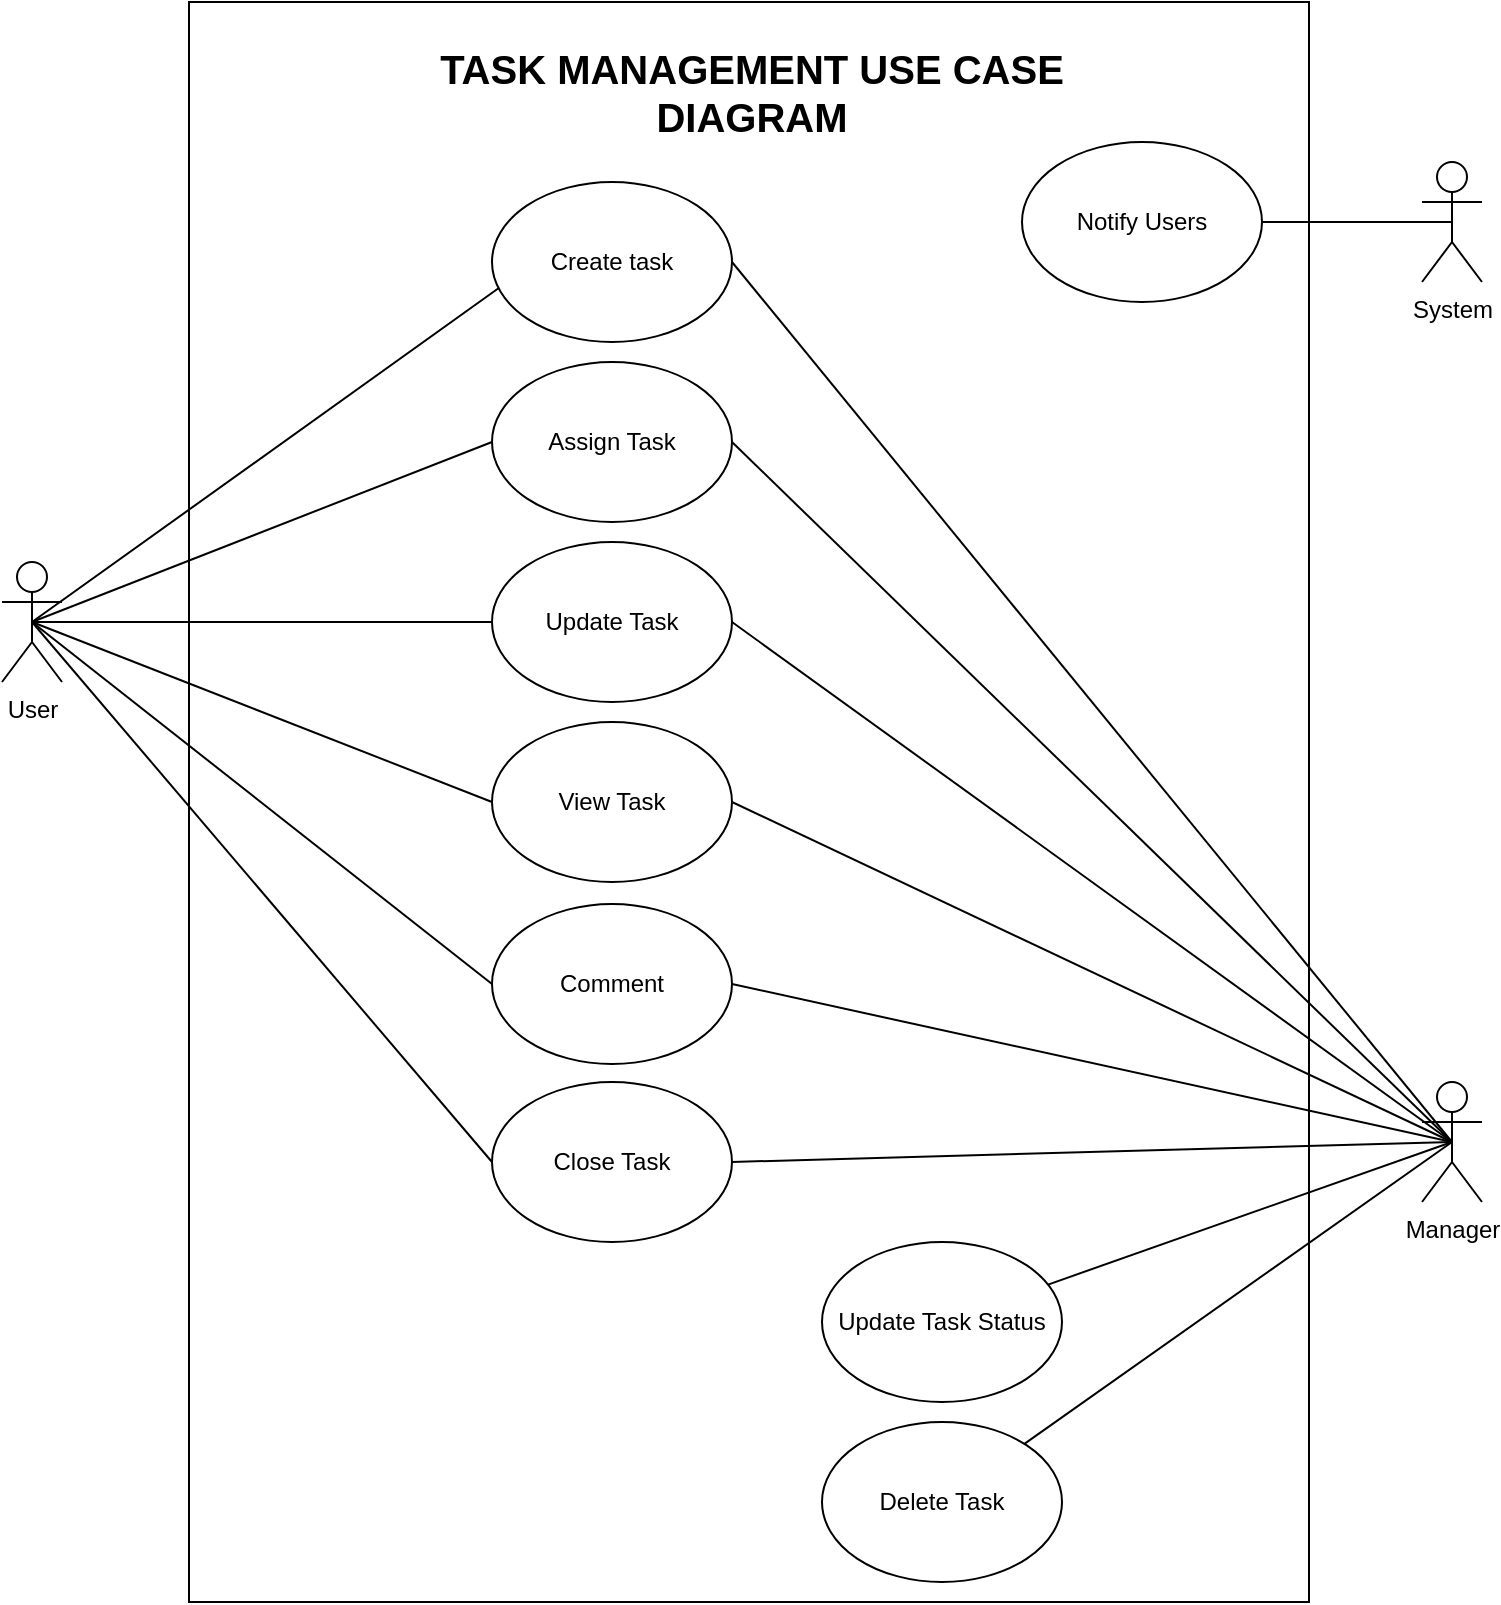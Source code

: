 <mxfile version="24.4.8" type="device">
  <diagram name="Page-1" id="lVDr4kfoH9zzfliGT05G">
    <mxGraphModel dx="989" dy="606" grid="1" gridSize="10" guides="1" tooltips="1" connect="1" arrows="1" fold="1" page="1" pageScale="1" pageWidth="827" pageHeight="1169" math="0" shadow="0">
      <root>
        <mxCell id="0" />
        <mxCell id="1" parent="0" />
        <mxCell id="-mZvuhGZkcsRAi4728JE-2" value="" style="rounded=0;whiteSpace=wrap;html=1;" parent="1" vertex="1">
          <mxGeometry x="133.5" y="60" width="560" height="800" as="geometry" />
        </mxCell>
        <mxCell id="-mZvuhGZkcsRAi4728JE-4" value="User" style="shape=umlActor;verticalLabelPosition=bottom;verticalAlign=top;html=1;outlineConnect=0;" parent="1" vertex="1">
          <mxGeometry x="40" y="340" width="30" height="60" as="geometry" />
        </mxCell>
        <mxCell id="-mZvuhGZkcsRAi4728JE-6" value="Manager" style="shape=umlActor;verticalLabelPosition=bottom;verticalAlign=top;html=1;outlineConnect=0;" parent="1" vertex="1">
          <mxGeometry x="750" y="600" width="30" height="60" as="geometry" />
        </mxCell>
        <mxCell id="-mZvuhGZkcsRAi4728JE-9" value="Update Task Status" style="ellipse;whiteSpace=wrap;html=1;" parent="1" vertex="1">
          <mxGeometry x="450" y="680" width="120" height="80" as="geometry" />
        </mxCell>
        <mxCell id="-mZvuhGZkcsRAi4728JE-10" value="" style="endArrow=none;html=1;rounded=0;entryX=0.5;entryY=0.5;entryDx=0;entryDy=0;entryPerimeter=0;" parent="1" source="-mZvuhGZkcsRAi4728JE-9" target="-mZvuhGZkcsRAi4728JE-6" edge="1">
          <mxGeometry width="50" height="50" relative="1" as="geometry">
            <mxPoint x="410" y="490" as="sourcePoint" />
            <mxPoint x="460" y="440" as="targetPoint" />
          </mxGeometry>
        </mxCell>
        <mxCell id="-mZvuhGZkcsRAi4728JE-43" value="&lt;font style=&quot;font-size: 20px;&quot;&gt;&lt;b&gt;TASK MANAGEMENT USE CASE DIAGRAM&lt;/b&gt;&lt;/font&gt;" style="text;html=1;strokeColor=none;fillColor=none;align=center;verticalAlign=middle;whiteSpace=wrap;rounded=0;" parent="1" vertex="1">
          <mxGeometry x="240" y="90" width="350" height="30" as="geometry" />
        </mxCell>
        <mxCell id="-mZvuhGZkcsRAi4728JE-46" value="" style="endArrow=none;html=1;rounded=0;entryX=0.04;entryY=0.65;entryDx=0;entryDy=0;entryPerimeter=0;exitX=0.5;exitY=0.5;exitDx=0;exitDy=0;exitPerimeter=0;" parent="1" target="-mZvuhGZkcsRAi4728JE-47" edge="1" source="-mZvuhGZkcsRAi4728JE-4">
          <mxGeometry width="50" height="50" relative="1" as="geometry">
            <mxPoint x="104" y="470" as="sourcePoint" />
            <mxPoint x="305" y="594" as="targetPoint" />
          </mxGeometry>
        </mxCell>
        <mxCell id="-mZvuhGZkcsRAi4728JE-47" value="Create task" style="ellipse;whiteSpace=wrap;html=1;" parent="1" vertex="1">
          <mxGeometry x="285" y="150" width="120" height="80" as="geometry" />
        </mxCell>
        <mxCell id="-mZvuhGZkcsRAi4728JE-48" value="" style="endArrow=none;html=1;rounded=0;entryX=0;entryY=0.5;entryDx=0;entryDy=0;exitX=0.5;exitY=0.5;exitDx=0;exitDy=0;exitPerimeter=0;" parent="1" source="-mZvuhGZkcsRAi4728JE-4" target="-mZvuhGZkcsRAi4728JE-49" edge="1">
          <mxGeometry width="50" height="50" relative="1" as="geometry">
            <mxPoint x="100" y="499.581" as="sourcePoint" />
            <mxPoint x="301" y="730" as="targetPoint" />
          </mxGeometry>
        </mxCell>
        <mxCell id="-mZvuhGZkcsRAi4728JE-49" value="Assign Task" style="ellipse;whiteSpace=wrap;html=1;" parent="1" vertex="1">
          <mxGeometry x="285" y="240" width="120" height="80" as="geometry" />
        </mxCell>
        <mxCell id="-mZvuhGZkcsRAi4728JE-50" value="" style="endArrow=none;html=1;rounded=0;entryX=0;entryY=0.5;entryDx=0;entryDy=0;exitX=0.5;exitY=0.5;exitDx=0;exitDy=0;exitPerimeter=0;" parent="1" source="-mZvuhGZkcsRAi4728JE-4" target="-mZvuhGZkcsRAi4728JE-51" edge="1">
          <mxGeometry width="50" height="50" relative="1" as="geometry">
            <mxPoint x="100" y="600" as="sourcePoint" />
            <mxPoint x="301" y="849" as="targetPoint" />
          </mxGeometry>
        </mxCell>
        <mxCell id="-mZvuhGZkcsRAi4728JE-51" value="Update Task" style="ellipse;whiteSpace=wrap;html=1;" parent="1" vertex="1">
          <mxGeometry x="285" y="330" width="120" height="80" as="geometry" />
        </mxCell>
        <mxCell id="-mZvuhGZkcsRAi4728JE-52" value="Delete Task" style="ellipse;whiteSpace=wrap;html=1;" parent="1" vertex="1">
          <mxGeometry x="450" y="770" width="120" height="80" as="geometry" />
        </mxCell>
        <mxCell id="-mZvuhGZkcsRAi4728JE-53" value="" style="endArrow=none;html=1;rounded=0;entryX=0.5;entryY=0.5;entryDx=0;entryDy=0;entryPerimeter=0;" parent="1" source="-mZvuhGZkcsRAi4728JE-52" target="-mZvuhGZkcsRAi4728JE-6" edge="1">
          <mxGeometry width="50" height="50" relative="1" as="geometry">
            <mxPoint x="420" y="626" as="sourcePoint" />
            <mxPoint x="765" y="617" as="targetPoint" />
          </mxGeometry>
        </mxCell>
        <mxCell id="3_s80eqDKr4KW6ACQISb-1" value="" style="endArrow=none;html=1;rounded=0;entryX=0;entryY=0.5;entryDx=0;entryDy=0;exitX=0.5;exitY=0.5;exitDx=0;exitDy=0;exitPerimeter=0;" parent="1" source="-mZvuhGZkcsRAi4728JE-4" target="3_s80eqDKr4KW6ACQISb-2" edge="1">
          <mxGeometry width="50" height="50" relative="1" as="geometry">
            <mxPoint x="100" y="610" as="sourcePoint" />
            <mxPoint x="301" y="969" as="targetPoint" />
          </mxGeometry>
        </mxCell>
        <mxCell id="3_s80eqDKr4KW6ACQISb-2" value="View Task" style="ellipse;whiteSpace=wrap;html=1;" parent="1" vertex="1">
          <mxGeometry x="285" y="420" width="120" height="80" as="geometry" />
        </mxCell>
        <mxCell id="JuTbYIXC1nFY9_GD6dFt-1" value="" style="endArrow=none;html=1;rounded=0;entryX=0;entryY=0.5;entryDx=0;entryDy=0;exitX=0.5;exitY=0.5;exitDx=0;exitDy=0;exitPerimeter=0;" edge="1" parent="1" target="JuTbYIXC1nFY9_GD6dFt-2" source="-mZvuhGZkcsRAi4728JE-4">
          <mxGeometry width="50" height="50" relative="1" as="geometry">
            <mxPoint x="100" y="520" as="sourcePoint" />
            <mxPoint x="301" y="1069" as="targetPoint" />
          </mxGeometry>
        </mxCell>
        <mxCell id="JuTbYIXC1nFY9_GD6dFt-2" value="Comment" style="ellipse;whiteSpace=wrap;html=1;" vertex="1" parent="1">
          <mxGeometry x="285" y="511" width="120" height="80" as="geometry" />
        </mxCell>
        <mxCell id="JuTbYIXC1nFY9_GD6dFt-3" value="" style="endArrow=none;html=1;rounded=0;entryX=0;entryY=0.5;entryDx=0;entryDy=0;exitX=0.5;exitY=0.5;exitDx=0;exitDy=0;exitPerimeter=0;" edge="1" parent="1" target="JuTbYIXC1nFY9_GD6dFt-4" source="-mZvuhGZkcsRAi4728JE-4">
          <mxGeometry width="50" height="50" relative="1" as="geometry">
            <mxPoint x="100" y="641" as="sourcePoint" />
            <mxPoint x="301" y="1099" as="targetPoint" />
          </mxGeometry>
        </mxCell>
        <mxCell id="JuTbYIXC1nFY9_GD6dFt-4" value="Close Task" style="ellipse;whiteSpace=wrap;html=1;" vertex="1" parent="1">
          <mxGeometry x="285" y="600" width="120" height="80" as="geometry" />
        </mxCell>
        <mxCell id="JuTbYIXC1nFY9_GD6dFt-5" value="" style="endArrow=none;html=1;rounded=0;entryX=0.5;entryY=0.5;entryDx=0;entryDy=0;entryPerimeter=0;exitX=1;exitY=0.5;exitDx=0;exitDy=0;" edge="1" parent="1" source="JuTbYIXC1nFY9_GD6dFt-4" target="-mZvuhGZkcsRAi4728JE-6">
          <mxGeometry width="50" height="50" relative="1" as="geometry">
            <mxPoint x="573" y="711" as="sourcePoint" />
            <mxPoint x="775" y="640" as="targetPoint" />
          </mxGeometry>
        </mxCell>
        <mxCell id="JuTbYIXC1nFY9_GD6dFt-6" value="" style="endArrow=none;html=1;rounded=0;entryX=0.5;entryY=0.5;entryDx=0;entryDy=0;entryPerimeter=0;exitX=1;exitY=0.5;exitDx=0;exitDy=0;" edge="1" parent="1" source="JuTbYIXC1nFY9_GD6dFt-2" target="-mZvuhGZkcsRAi4728JE-6">
          <mxGeometry width="50" height="50" relative="1" as="geometry">
            <mxPoint x="415" y="650" as="sourcePoint" />
            <mxPoint x="775" y="640" as="targetPoint" />
          </mxGeometry>
        </mxCell>
        <mxCell id="JuTbYIXC1nFY9_GD6dFt-7" value="" style="endArrow=none;html=1;rounded=0;entryX=0.5;entryY=0.5;entryDx=0;entryDy=0;entryPerimeter=0;exitX=1;exitY=0.5;exitDx=0;exitDy=0;" edge="1" parent="1" source="3_s80eqDKr4KW6ACQISb-2" target="-mZvuhGZkcsRAi4728JE-6">
          <mxGeometry width="50" height="50" relative="1" as="geometry">
            <mxPoint x="425" y="660" as="sourcePoint" />
            <mxPoint x="785" y="650" as="targetPoint" />
          </mxGeometry>
        </mxCell>
        <mxCell id="JuTbYIXC1nFY9_GD6dFt-8" value="" style="endArrow=none;html=1;rounded=0;entryX=0.5;entryY=0.5;entryDx=0;entryDy=0;entryPerimeter=0;exitX=1;exitY=0.5;exitDx=0;exitDy=0;" edge="1" parent="1" source="-mZvuhGZkcsRAi4728JE-51" target="-mZvuhGZkcsRAi4728JE-6">
          <mxGeometry width="50" height="50" relative="1" as="geometry">
            <mxPoint x="415" y="470" as="sourcePoint" />
            <mxPoint x="775" y="640" as="targetPoint" />
          </mxGeometry>
        </mxCell>
        <mxCell id="JuTbYIXC1nFY9_GD6dFt-9" value="" style="endArrow=none;html=1;rounded=0;entryX=0.5;entryY=0.5;entryDx=0;entryDy=0;entryPerimeter=0;exitX=1;exitY=0.5;exitDx=0;exitDy=0;" edge="1" parent="1" source="-mZvuhGZkcsRAi4728JE-49" target="-mZvuhGZkcsRAi4728JE-6">
          <mxGeometry width="50" height="50" relative="1" as="geometry">
            <mxPoint x="415" y="380" as="sourcePoint" />
            <mxPoint x="775" y="640" as="targetPoint" />
          </mxGeometry>
        </mxCell>
        <mxCell id="JuTbYIXC1nFY9_GD6dFt-10" value="" style="endArrow=none;html=1;rounded=0;entryX=0.5;entryY=0.5;entryDx=0;entryDy=0;entryPerimeter=0;exitX=1;exitY=0.5;exitDx=0;exitDy=0;" edge="1" parent="1" source="-mZvuhGZkcsRAi4728JE-47" target="-mZvuhGZkcsRAi4728JE-6">
          <mxGeometry width="50" height="50" relative="1" as="geometry">
            <mxPoint x="425" y="390" as="sourcePoint" />
            <mxPoint x="785" y="650" as="targetPoint" />
          </mxGeometry>
        </mxCell>
        <mxCell id="JuTbYIXC1nFY9_GD6dFt-14" value="System" style="shape=umlActor;verticalLabelPosition=bottom;verticalAlign=top;html=1;outlineConnect=0;" vertex="1" parent="1">
          <mxGeometry x="750" y="140" width="30" height="60" as="geometry" />
        </mxCell>
        <mxCell id="JuTbYIXC1nFY9_GD6dFt-16" value="Notify Users" style="ellipse;whiteSpace=wrap;html=1;" vertex="1" parent="1">
          <mxGeometry x="550" y="130" width="120" height="80" as="geometry" />
        </mxCell>
        <mxCell id="JuTbYIXC1nFY9_GD6dFt-17" value="" style="endArrow=none;html=1;rounded=0;entryX=0.5;entryY=0.5;entryDx=0;entryDy=0;entryPerimeter=0;" edge="1" parent="1" source="JuTbYIXC1nFY9_GD6dFt-16" target="JuTbYIXC1nFY9_GD6dFt-14">
          <mxGeometry width="50" height="50" relative="1" as="geometry">
            <mxPoint x="430" y="-50" as="sourcePoint" />
            <mxPoint x="815.0" y="90" as="targetPoint" />
          </mxGeometry>
        </mxCell>
      </root>
    </mxGraphModel>
  </diagram>
</mxfile>
